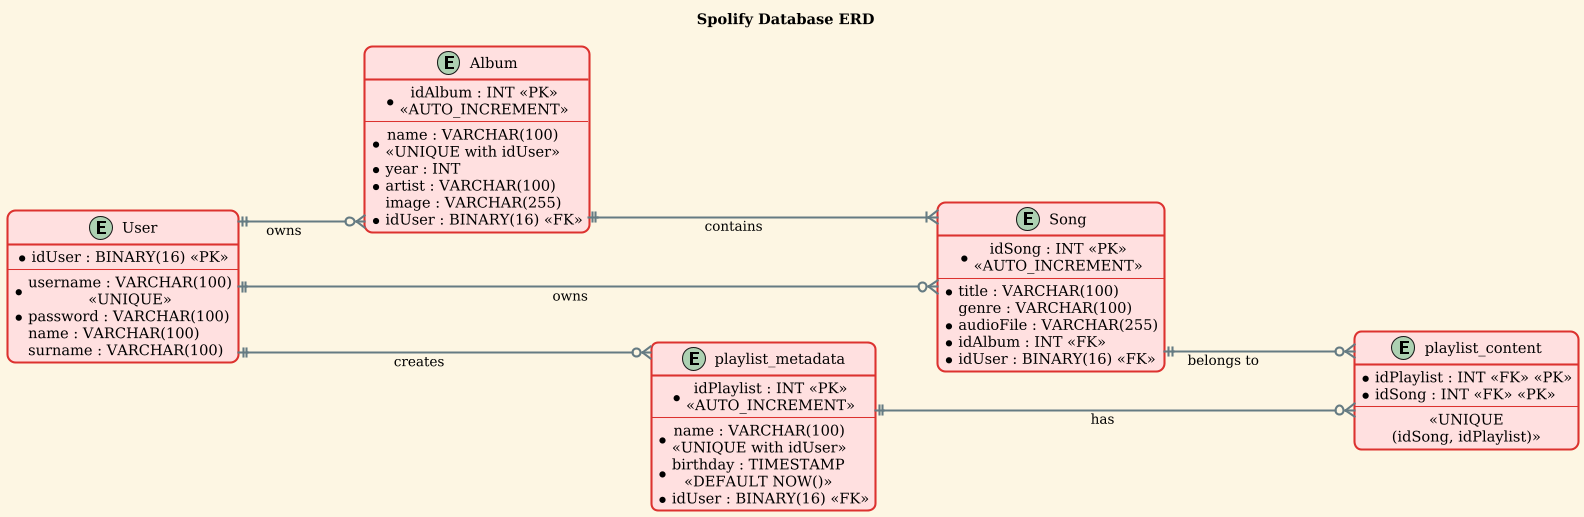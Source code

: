 @startuml ERD

title Spolify Database ERD

!theme sunlust
skinparam Linetype ortho
left to right direction

entity User {
  * idUser : BINARY(16) <<PK>>
  --
  * username : VARCHAR(100) <<UNIQUE>>
  * password : VARCHAR(100)
  name : VARCHAR(100)
  surname : VARCHAR(100)
}

entity Album {
  * idAlbum : INT <<PK>> <<AUTO_INCREMENT>>
  --
  * name : VARCHAR(100)\n<<UNIQUE with idUser>>
  * year : INT
  * artist : VARCHAR(100)
  image : VARCHAR(255)
  * idUser : BINARY(16) <<FK>>
}

entity Song {
  * idSong : INT <<PK>> <<AUTO_INCREMENT>>
  --
  * title : VARCHAR(100)
  genre : VARCHAR(100)
  * audioFile : VARCHAR(255)
  * idAlbum : INT <<FK>>
  * idUser : BINARY(16) <<FK>>
}

entity playlist_metadata {
  * idPlaylist : INT <<PK>> <<AUTO_INCREMENT>>
  --
  * name : VARCHAR(100)\n<<UNIQUE with idUser>>
  * birthday : TIMESTAMP <<DEFAULT NOW()>>
  * idUser : BINARY(16) <<FK>>
}

entity playlist_content {
  * idPlaylist : INT <<FK>> <<PK>>
  * idSong : INT <<FK>> <<PK>>
  --
  <<UNIQUE\n(idSong, idPlaylist)>>
}

User ||---o{ Album : owns
User ||--o{ Song : owns
User ||--o{ playlist_metadata : creates
Album ||---|{ Song : contains
playlist_metadata ||--o{ playlist_content : has
Song ||----o{ playlist_content : belongs to

@enduml
